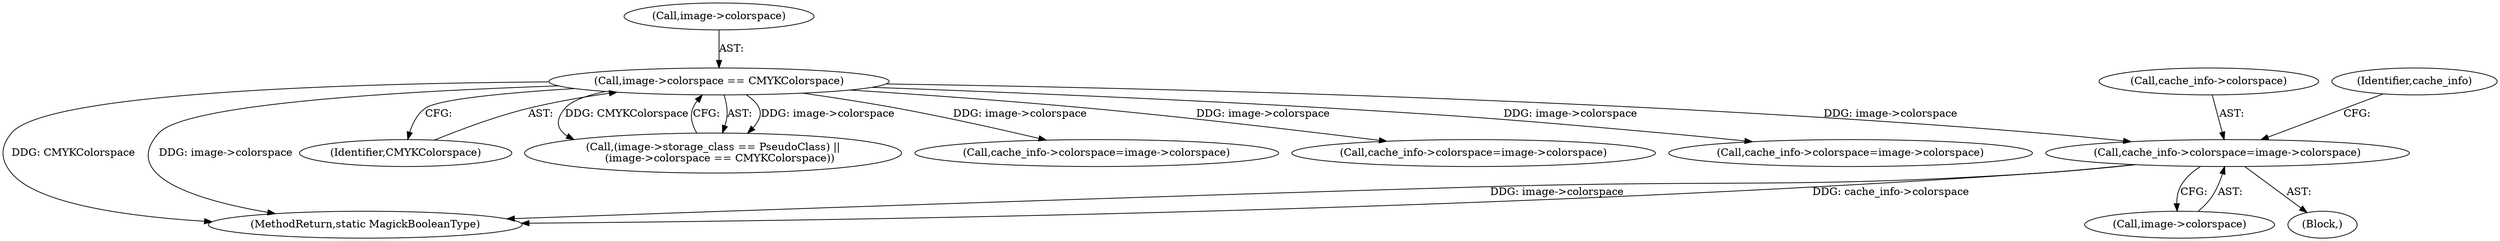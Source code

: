 digraph "0_ImageMagick_4e81ce8b07219c69a9aeccb0f7f7b927ca6db74c_0@pointer" {
"1000364" [label="(Call,cache_info->colorspace=image->colorspace)"];
"1000269" [label="(Call,image->colorspace == CMYKColorspace)"];
"1000364" [label="(Call,cache_info->colorspace=image->colorspace)"];
"1000263" [label="(Call,(image->storage_class == PseudoClass) ||\n    (image->colorspace == CMYKColorspace))"];
"1000365" [label="(Call,cache_info->colorspace)"];
"1000356" [label="(Block,)"];
"1000373" [label="(Identifier,cache_info)"];
"1001174" [label="(MethodReturn,static MagickBooleanType)"];
"1000269" [label="(Call,image->colorspace == CMYKColorspace)"];
"1000273" [label="(Identifier,CMYKColorspace)"];
"1000270" [label="(Call,image->colorspace)"];
"1000656" [label="(Call,cache_info->colorspace=image->colorspace)"];
"1000450" [label="(Call,cache_info->colorspace=image->colorspace)"];
"1000368" [label="(Call,image->colorspace)"];
"1000866" [label="(Call,cache_info->colorspace=image->colorspace)"];
"1000364" -> "1000356"  [label="AST: "];
"1000364" -> "1000368"  [label="CFG: "];
"1000365" -> "1000364"  [label="AST: "];
"1000368" -> "1000364"  [label="AST: "];
"1000373" -> "1000364"  [label="CFG: "];
"1000364" -> "1001174"  [label="DDG: cache_info->colorspace"];
"1000364" -> "1001174"  [label="DDG: image->colorspace"];
"1000269" -> "1000364"  [label="DDG: image->colorspace"];
"1000269" -> "1000263"  [label="AST: "];
"1000269" -> "1000273"  [label="CFG: "];
"1000270" -> "1000269"  [label="AST: "];
"1000273" -> "1000269"  [label="AST: "];
"1000263" -> "1000269"  [label="CFG: "];
"1000269" -> "1001174"  [label="DDG: CMYKColorspace"];
"1000269" -> "1001174"  [label="DDG: image->colorspace"];
"1000269" -> "1000263"  [label="DDG: image->colorspace"];
"1000269" -> "1000263"  [label="DDG: CMYKColorspace"];
"1000269" -> "1000450"  [label="DDG: image->colorspace"];
"1000269" -> "1000656"  [label="DDG: image->colorspace"];
"1000269" -> "1000866"  [label="DDG: image->colorspace"];
}
